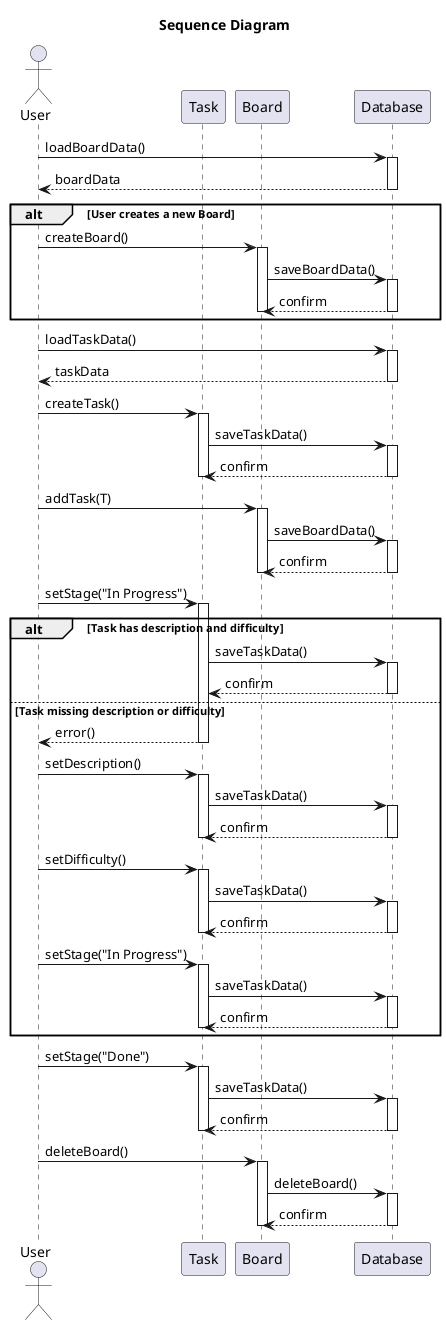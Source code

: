@startuml sequenceDiagram

title Sequence Diagram

actor User
participant "Task" as T
participant "Board" as B
participant "Database" as DB

User -> DB: loadBoardData()
activate DB
DB --> User: boardData
deactivate DB

alt User creates a new Board
  User -> B: createBoard()
  activate B
  B -> DB: saveBoardData()
  activate DB
  DB --> B: confirm
  deactivate DB
  deactivate B
end

User -> DB: loadTaskData()
activate DB
DB --> User: taskData
deactivate DB

User -> T: createTask()
activate T
T -> DB: saveTaskData()
activate DB
DB --> T: confirm
deactivate DB
deactivate T

User -> B: addTask(T)
activate B
B -> DB: saveBoardData()
activate DB
DB --> B: confirm
deactivate DB
deactivate B

'change to In Progress
User -> T: setStage("In Progress")
activate T
alt Task has description and difficulty
  T -> DB: saveTaskData()
  activate DB
  DB --> T: confirm
  deactivate DB
else Task missing description or difficulty
  T --> User: error() 
  deactivate T
  User -> T: setDescription()
  activate T
  T -> DB: saveTaskData()
  activate DB
  DB --> T: confirm
  deactivate DB
  deactivate T
  User -> T: setDifficulty()
  activate T
  T -> DB: saveTaskData()
  activate DB
  DB --> T: confirm
  deactivate DB
  deactivate T
  User -> T: setStage("In Progress")
  activate T
  T -> DB: saveTaskData()
  activate DB
  DB --> T: confirm
  deactivate DB
  deactivate T
end

User -> T: setStage("Done")
activate T
T -> DB: saveTaskData()
activate DB
DB --> T: confirm
deactivate DB
deactivate T

User -> B: deleteBoard()
activate B
B -> DB: deleteBoard()
activate DB
DB --> B: confirm
deactivate DB
deactivate B

@enduml
